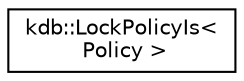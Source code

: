 digraph "Graphical Class Hierarchy"
{
  edge [fontname="Helvetica",fontsize="10",labelfontname="Helvetica",labelfontsize="10"];
  node [fontname="Helvetica",fontsize="10",shape=record];
  rankdir="LR";
  Node0 [label="kdb::LockPolicyIs\<\l Policy \>",height=0.2,width=0.4,color="black", fillcolor="white", style="filled",URL="$classkdb_1_1LockPolicyIs.html",tooltip="Needed by the user to set one of the policies. "];
}
